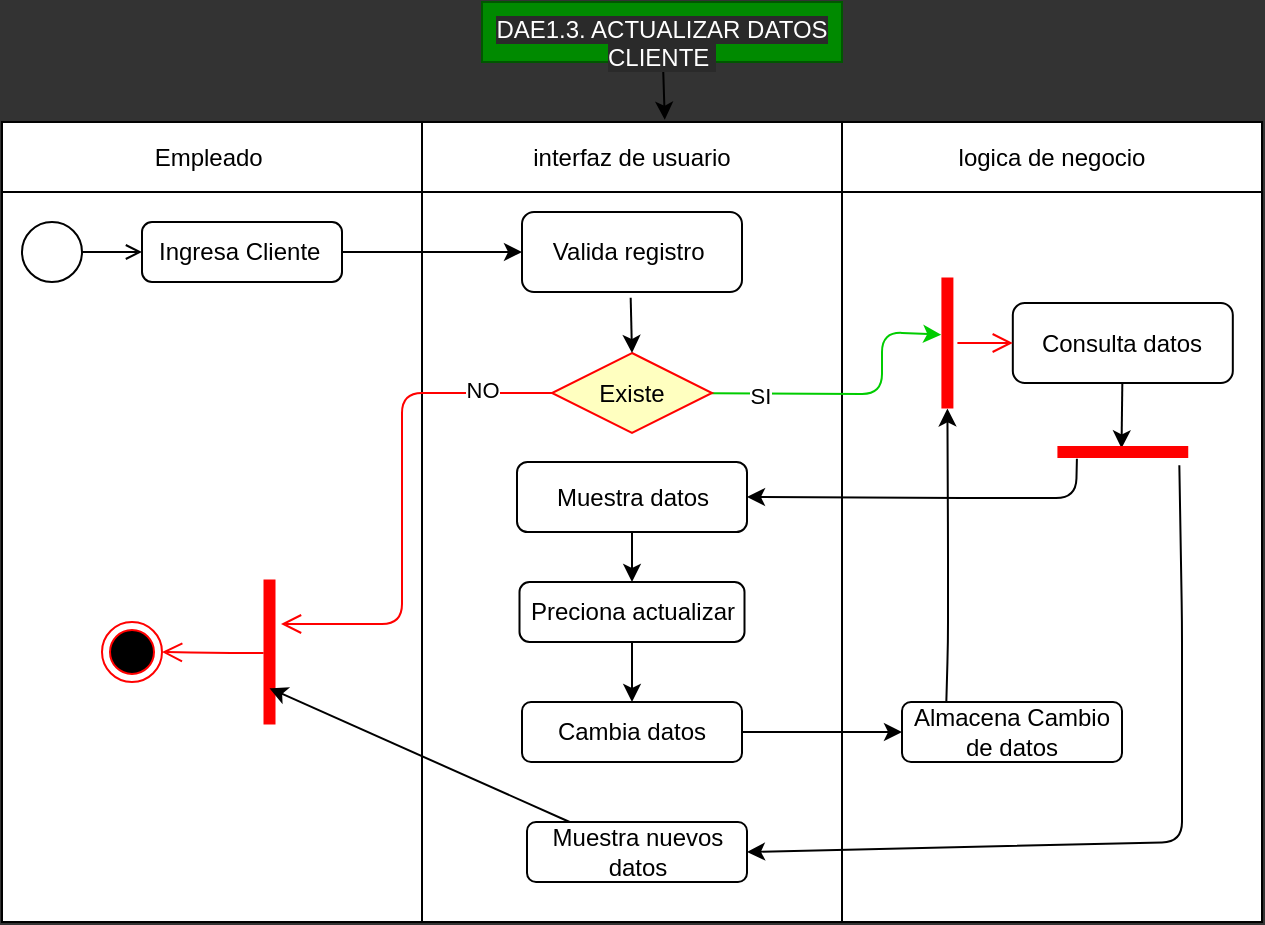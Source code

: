 <mxfile>
    <diagram id="LK1D6-XNAhjSKakinBuj" name="Page-1">
        <mxGraphModel dx="758" dy="607" grid="0" gridSize="10" guides="1" tooltips="1" connect="1" arrows="1" fold="1" page="1" pageScale="1" pageWidth="827" pageHeight="1169" background="#333333" math="0" shadow="0">
            <root>
                <mxCell id="0"/>
                <mxCell id="1" parent="0"/>
                <mxCell id="40" value="" style="shape=table;startSize=0;container=1;collapsible=0;childLayout=tableLayout;" parent="1" vertex="1">
                    <mxGeometry x="60" y="280" width="630" height="400" as="geometry"/>
                </mxCell>
                <mxCell id="41" value="" style="shape=partialRectangle;collapsible=0;dropTarget=0;pointerEvents=0;fillColor=none;top=0;left=0;bottom=0;right=0;points=[[0,0.5],[1,0.5]];portConstraint=eastwest;" parent="40" vertex="1">
                    <mxGeometry width="630" height="35" as="geometry"/>
                </mxCell>
                <mxCell id="42" value="Empleado&amp;nbsp;" style="shape=partialRectangle;html=1;whiteSpace=wrap;connectable=0;overflow=hidden;fillColor=none;top=0;left=0;bottom=0;right=0;pointerEvents=1;" parent="41" vertex="1">
                    <mxGeometry width="210" height="35" as="geometry">
                        <mxRectangle width="210" height="35" as="alternateBounds"/>
                    </mxGeometry>
                </mxCell>
                <mxCell id="43" value="interfaz de usuario" style="shape=partialRectangle;html=1;whiteSpace=wrap;connectable=0;overflow=hidden;fillColor=none;top=0;left=0;bottom=0;right=0;pointerEvents=1;" parent="41" vertex="1">
                    <mxGeometry x="210" width="210" height="35" as="geometry">
                        <mxRectangle width="210" height="35" as="alternateBounds"/>
                    </mxGeometry>
                </mxCell>
                <mxCell id="44" value="logica de negocio" style="shape=partialRectangle;html=1;whiteSpace=wrap;connectable=0;overflow=hidden;fillColor=none;top=0;left=0;bottom=0;right=0;pointerEvents=1;" parent="41" vertex="1">
                    <mxGeometry x="420" width="210" height="35" as="geometry">
                        <mxRectangle width="210" height="35" as="alternateBounds"/>
                    </mxGeometry>
                </mxCell>
                <mxCell id="45" value="" style="shape=partialRectangle;collapsible=0;dropTarget=0;pointerEvents=0;fillColor=none;top=0;left=0;bottom=0;right=0;points=[[0,0.5],[1,0.5]];portConstraint=eastwest;" parent="40" vertex="1">
                    <mxGeometry y="35" width="630" height="365" as="geometry"/>
                </mxCell>
                <mxCell id="46" value="" style="shape=partialRectangle;html=1;whiteSpace=wrap;connectable=0;overflow=hidden;fillColor=none;top=0;left=0;bottom=0;right=0;pointerEvents=1;" parent="45" vertex="1">
                    <mxGeometry width="210" height="365" as="geometry">
                        <mxRectangle width="210" height="365" as="alternateBounds"/>
                    </mxGeometry>
                </mxCell>
                <mxCell id="47" value="" style="shape=partialRectangle;html=1;whiteSpace=wrap;connectable=0;overflow=hidden;fillColor=none;top=0;left=0;bottom=0;right=0;pointerEvents=1;" parent="45" vertex="1">
                    <mxGeometry x="210" width="210" height="365" as="geometry">
                        <mxRectangle width="210" height="365" as="alternateBounds"/>
                    </mxGeometry>
                </mxCell>
                <mxCell id="48" value="" style="shape=partialRectangle;html=1;whiteSpace=wrap;connectable=0;overflow=hidden;fillColor=none;top=0;left=0;bottom=0;right=0;pointerEvents=1;" parent="45" vertex="1">
                    <mxGeometry x="420" width="210" height="365" as="geometry">
                        <mxRectangle width="210" height="365" as="alternateBounds"/>
                    </mxGeometry>
                </mxCell>
                <mxCell id="49" value="Valida registro&amp;nbsp;" style="rounded=1;whiteSpace=wrap;html=1;fillColor=#FFFFFF;fontColor=#000000;" parent="1" vertex="1">
                    <mxGeometry x="320" y="325" width="110" height="40" as="geometry"/>
                </mxCell>
                <mxCell id="84" style="edgeStyle=none;html=1;entryX=0.51;entryY=0.682;entryDx=0;entryDy=0;entryPerimeter=0;" parent="1" source="51" target="82" edge="1">
                    <mxGeometry relative="1" as="geometry"/>
                </mxCell>
                <mxCell id="51" value="Consulta datos" style="rounded=1;whiteSpace=wrap;html=1;fillColor=#FFFFFF;fontColor=#000000;" parent="1" vertex="1">
                    <mxGeometry x="565.41" y="370.5" width="110" height="40" as="geometry"/>
                </mxCell>
                <mxCell id="52" style="edgeStyle=none;html=1;entryX=0.5;entryY=0;entryDx=0;entryDy=0;" parent="1" source="53" target="68" edge="1">
                    <mxGeometry relative="1" as="geometry"/>
                </mxCell>
                <mxCell id="53" value="Muestra datos" style="whiteSpace=wrap;html=1;fillColor=#FFFFFF;fontColor=#000000;rounded=1;" parent="1" vertex="1">
                    <mxGeometry x="317.5" y="450" width="115" height="35" as="geometry"/>
                </mxCell>
                <mxCell id="54" style="edgeStyle=none;html=1;" parent="1" source="55" target="49" edge="1">
                    <mxGeometry relative="1" as="geometry"/>
                </mxCell>
                <mxCell id="55" value="&lt;span style=&quot;color: rgb(0 , 0 , 0)&quot;&gt;Ingresa Cliente&amp;nbsp;&lt;/span&gt;" style="html=1;align=center;verticalAlign=middle;rounded=1;absoluteArcSize=1;arcSize=10;dashed=0;fillColor=#FFFFFF;" parent="1" vertex="1">
                    <mxGeometry x="130" y="330" width="100" height="30" as="geometry"/>
                </mxCell>
                <mxCell id="56" value="" style="ellipse;html=1;fillColor=#FFFFFF;" parent="1" vertex="1">
                    <mxGeometry x="70" y="330" width="30" height="30" as="geometry"/>
                </mxCell>
                <mxCell id="57" value="" style="endArrow=open;html=1;rounded=0;align=center;verticalAlign=top;endFill=0;labelBackgroundColor=none;endSize=6;" parent="1" source="56" edge="1">
                    <mxGeometry relative="1" as="geometry">
                        <mxPoint x="130" y="345" as="targetPoint"/>
                    </mxGeometry>
                </mxCell>
                <mxCell id="58" style="edgeStyle=none;html=1;strokeColor=#00CC00;entryX=0.564;entryY=0.19;entryDx=0;entryDy=0;entryPerimeter=0;" parent="1" source="60" target="80" edge="1">
                    <mxGeometry relative="1" as="geometry">
                        <Array as="points">
                            <mxPoint x="500" y="416"/>
                            <mxPoint x="500" y="385"/>
                        </Array>
                        <mxPoint x="520" y="385" as="targetPoint"/>
                    </mxGeometry>
                </mxCell>
                <mxCell id="59" value="SI" style="edgeLabel;html=1;align=center;verticalAlign=middle;resizable=0;points=[];" parent="58" vertex="1" connectable="0">
                    <mxGeometry x="-0.668" y="-1" relative="1" as="geometry">
                        <mxPoint as="offset"/>
                    </mxGeometry>
                </mxCell>
                <mxCell id="60" value="&lt;font color=&quot;#000000&quot;&gt;Existe&lt;/font&gt;" style="rhombus;whiteSpace=wrap;html=1;fillColor=#ffffc0;strokeColor=#ff0000;" parent="1" vertex="1">
                    <mxGeometry x="335" y="395.5" width="80" height="40" as="geometry"/>
                </mxCell>
                <mxCell id="61" value="" style="edgeStyle=orthogonalEdgeStyle;html=1;align=left;verticalAlign=top;endArrow=open;endSize=8;strokeColor=#ff0000;entryX=0.312;entryY=-0.075;entryDx=0;entryDy=0;entryPerimeter=0;" parent="1" source="60" target="73" edge="1">
                    <mxGeometry x="-0.718" relative="1" as="geometry">
                        <mxPoint x="375" y="470" as="targetPoint"/>
                        <mxPoint as="offset"/>
                        <Array as="points">
                            <mxPoint x="260" y="416"/>
                            <mxPoint x="260" y="531"/>
                            <mxPoint x="200" y="531"/>
                        </Array>
                    </mxGeometry>
                </mxCell>
                <mxCell id="62" value="NO" style="edgeLabel;html=1;align=center;verticalAlign=middle;resizable=0;points=[];" parent="61" vertex="1" connectable="0">
                    <mxGeometry x="-0.719" y="-2" relative="1" as="geometry">
                        <mxPoint as="offset"/>
                    </mxGeometry>
                </mxCell>
                <mxCell id="63" value="" style="endArrow=classic;html=1;entryX=0.5;entryY=0;entryDx=0;entryDy=0;exitX=0.494;exitY=1.073;exitDx=0;exitDy=0;exitPerimeter=0;" parent="1" source="49" target="60" edge="1">
                    <mxGeometry width="50" height="50" relative="1" as="geometry">
                        <mxPoint x="290" y="430" as="sourcePoint"/>
                        <mxPoint x="340" y="380" as="targetPoint"/>
                    </mxGeometry>
                </mxCell>
                <mxCell id="64" value="" style="ellipse;html=1;shape=endState;fillColor=#000000;strokeColor=#ff0000;" parent="1" vertex="1">
                    <mxGeometry x="110" y="530" width="30" height="30" as="geometry"/>
                </mxCell>
                <mxCell id="65" style="edgeStyle=none;html=1;entryX=0.526;entryY=-0.032;entryDx=0;entryDy=0;entryPerimeter=0;" parent="1" source="66" target="41" edge="1">
                    <mxGeometry relative="1" as="geometry"/>
                </mxCell>
                <mxCell id="66" value="&lt;span style=&quot;color: rgb(255 , 255 , 255) ; font-family: &amp;#34;helvetica&amp;#34; ; font-size: 12px ; font-style: normal ; font-weight: 400 ; letter-spacing: normal ; text-indent: 0px ; text-transform: none ; word-spacing: 0px ; background-color: rgb(42 , 42 , 42) ; display: inline ; float: none&quot;&gt;DAE1.3. ACTUALIZAR DATOS CLIENTE&amp;nbsp;&lt;/span&gt;" style="text;whiteSpace=wrap;html=1;fillColor=#008a00;fontColor=#ffffff;strokeColor=#005700;align=center;" parent="1" vertex="1">
                    <mxGeometry x="300" y="220" width="180" height="30" as="geometry"/>
                </mxCell>
                <mxCell id="75" style="edgeStyle=none;html=1;entryX=0.5;entryY=0;entryDx=0;entryDy=0;" parent="1" source="68" target="72" edge="1">
                    <mxGeometry relative="1" as="geometry"/>
                </mxCell>
                <mxCell id="68" value="Preciona actualizar" style="html=1;align=center;verticalAlign=middle;rounded=1;absoluteArcSize=1;arcSize=10;dashed=0;fillColor=#FFFFFF;fontColor=#000000;" parent="1" vertex="1">
                    <mxGeometry x="318.75" y="510" width="112.5" height="30" as="geometry"/>
                </mxCell>
                <mxCell id="78" style="edgeStyle=none;html=1;entryX=0;entryY=0.5;entryDx=0;entryDy=0;" parent="1" source="72" target="76" edge="1">
                    <mxGeometry relative="1" as="geometry"/>
                </mxCell>
                <mxCell id="72" value="Cambia datos" style="rounded=1;whiteSpace=wrap;html=1;fillColor=#FFFFFF;fontColor=#000000;" parent="1" vertex="1">
                    <mxGeometry x="320.0" y="570" width="110" height="30" as="geometry"/>
                </mxCell>
                <mxCell id="73" value="" style="shape=line;html=1;strokeWidth=6;strokeColor=#ff0000;rotation=90;" parent="1" vertex="1">
                    <mxGeometry x="157.5" y="540" width="72.5" height="10" as="geometry"/>
                </mxCell>
                <mxCell id="74" value="" style="edgeStyle=orthogonalEdgeStyle;html=1;verticalAlign=bottom;endArrow=open;endSize=8;strokeColor=#ff0000;exitX=0.507;exitY=0.795;exitDx=0;exitDy=0;exitPerimeter=0;entryX=1;entryY=0.5;entryDx=0;entryDy=0;" parent="1" source="73" target="64" edge="1">
                    <mxGeometry relative="1" as="geometry">
                        <mxPoint x="240" y="560" as="targetPoint"/>
                    </mxGeometry>
                </mxCell>
                <mxCell id="83" style="edgeStyle=none;html=1;entryX=0;entryY=0.5;entryDx=0;entryDy=0;entryPerimeter=0;exitX=0.201;exitY=0.064;exitDx=0;exitDy=0;exitPerimeter=0;" parent="1" source="76" target="80" edge="1">
                    <mxGeometry relative="1" as="geometry">
                        <Array as="points">
                            <mxPoint x="533" y="540"/>
                            <mxPoint x="533" y="490"/>
                        </Array>
                    </mxGeometry>
                </mxCell>
                <mxCell id="76" value="Almacena Cambio de datos" style="rounded=1;whiteSpace=wrap;html=1;fillColor=#FFFFFF;fontColor=#000000;" parent="1" vertex="1">
                    <mxGeometry x="510.0" y="570" width="110" height="30" as="geometry"/>
                </mxCell>
                <mxCell id="87" style="edgeStyle=none;html=1;entryX=0.75;entryY=0.5;entryDx=0;entryDy=0;entryPerimeter=0;" parent="1" source="79" target="73" edge="1">
                    <mxGeometry relative="1" as="geometry"/>
                </mxCell>
                <mxCell id="79" value="Muestra nuevos datos" style="rounded=1;whiteSpace=wrap;html=1;fillColor=#FFFFFF;fontColor=#000000;" parent="1" vertex="1">
                    <mxGeometry x="322.5" y="630" width="110" height="30" as="geometry"/>
                </mxCell>
                <mxCell id="80" value="" style="shape=line;html=1;strokeWidth=6;strokeColor=#ff0000;rotation=-90;" parent="1" vertex="1">
                    <mxGeometry x="500" y="385.5" width="65.41" height="10" as="geometry"/>
                </mxCell>
                <mxCell id="81" value="" style="edgeStyle=orthogonalEdgeStyle;html=1;verticalAlign=bottom;endArrow=open;endSize=8;strokeColor=#ff0000;entryX=0;entryY=0.5;entryDx=0;entryDy=0;" parent="1" source="80" target="51" edge="1">
                    <mxGeometry relative="1" as="geometry">
                        <mxPoint x="570" y="390" as="targetPoint"/>
                    </mxGeometry>
                </mxCell>
                <mxCell id="85" style="edgeStyle=none;html=1;entryX=1;entryY=0.5;entryDx=0;entryDy=0;exitX=0.851;exitY=0.16;exitDx=0;exitDy=0;exitPerimeter=0;" parent="1" source="82" target="53" edge="1">
                    <mxGeometry relative="1" as="geometry">
                        <Array as="points">
                            <mxPoint x="597" y="468"/>
                            <mxPoint x="550" y="468"/>
                        </Array>
                    </mxGeometry>
                </mxCell>
                <mxCell id="86" style="edgeStyle=none;html=1;entryX=1;entryY=0.5;entryDx=0;entryDy=0;exitX=0.068;exitY=-0.16;exitDx=0;exitDy=0;exitPerimeter=0;" parent="1" source="82" target="79" edge="1">
                    <mxGeometry relative="1" as="geometry">
                        <Array as="points">
                            <mxPoint x="650" y="530"/>
                            <mxPoint x="650" y="640"/>
                        </Array>
                    </mxGeometry>
                </mxCell>
                <mxCell id="82" value="" style="shape=line;html=1;strokeWidth=6;strokeColor=#ff0000;rotation=-180;" parent="1" vertex="1">
                    <mxGeometry x="587.71" y="440" width="65.41" height="10" as="geometry"/>
                </mxCell>
            </root>
        </mxGraphModel>
    </diagram>
</mxfile>